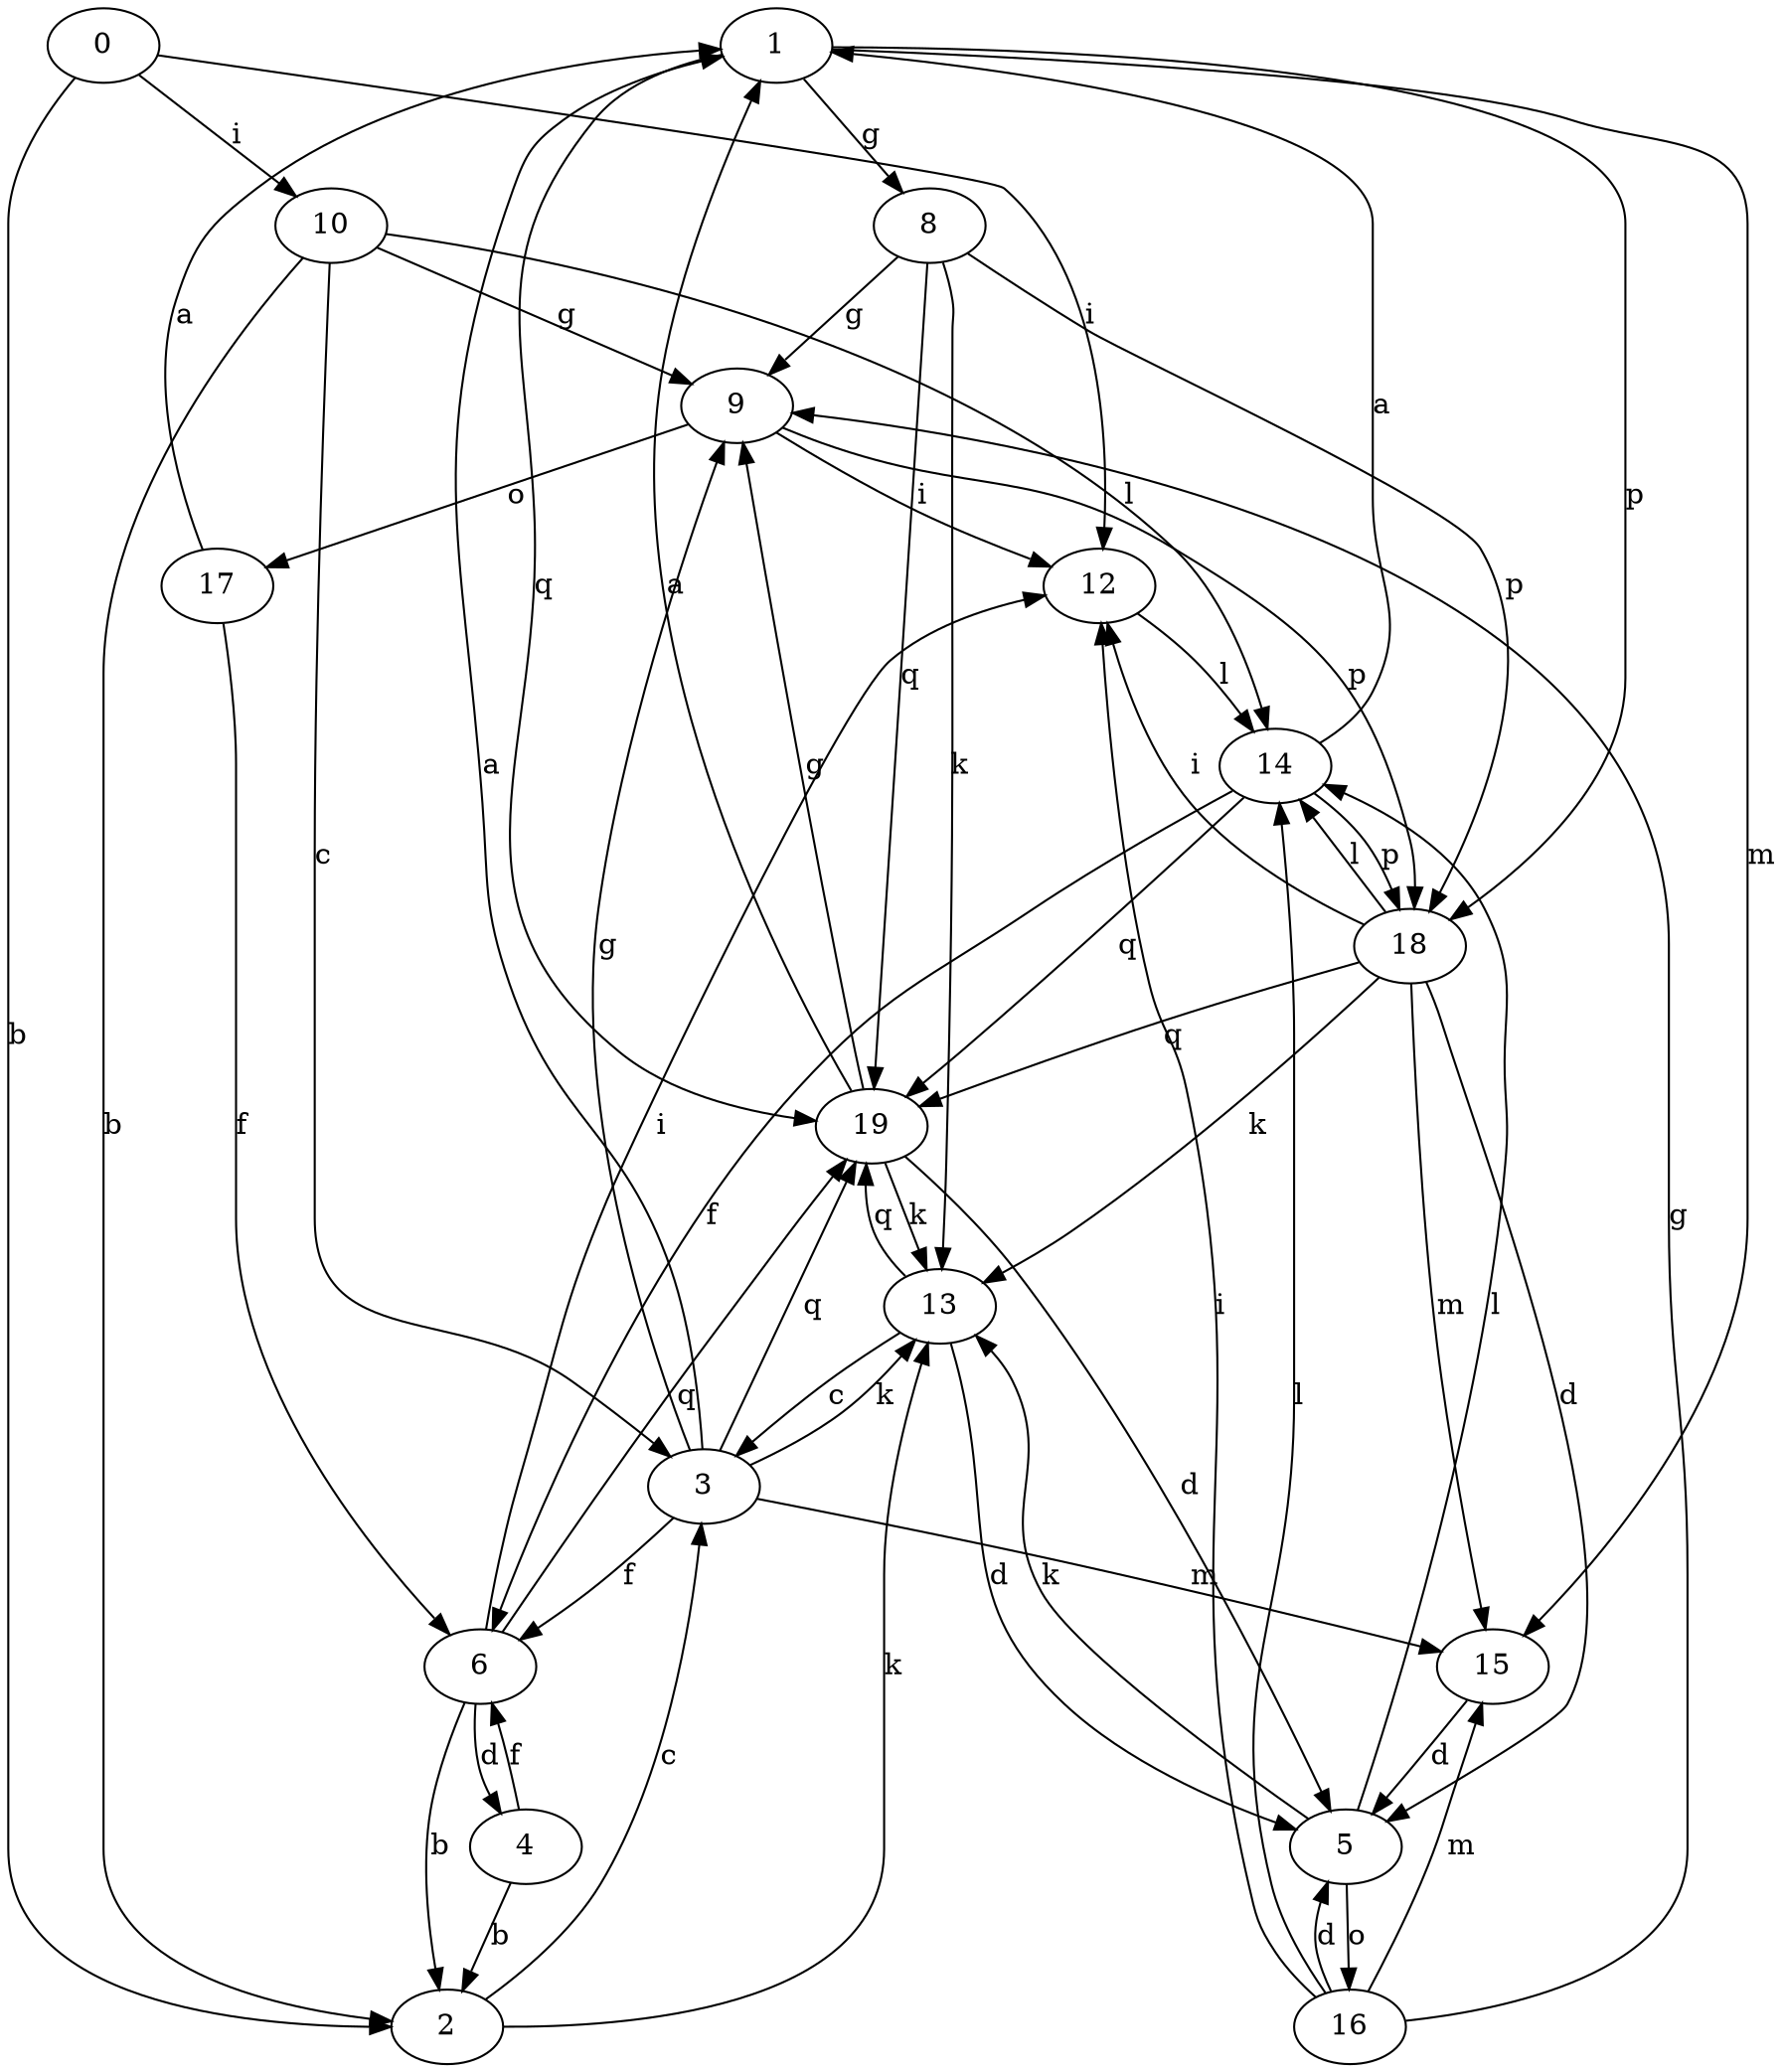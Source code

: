 strict digraph  {
1;
2;
3;
4;
5;
6;
8;
9;
10;
12;
13;
14;
0;
15;
16;
17;
18;
19;
1 -> 8  [label=g];
1 -> 15  [label=m];
1 -> 18  [label=p];
1 -> 19  [label=q];
2 -> 3  [label=c];
2 -> 13  [label=k];
3 -> 1  [label=a];
3 -> 6  [label=f];
3 -> 9  [label=g];
3 -> 13  [label=k];
3 -> 15  [label=m];
3 -> 19  [label=q];
4 -> 2  [label=b];
4 -> 6  [label=f];
5 -> 13  [label=k];
5 -> 14  [label=l];
5 -> 16  [label=o];
6 -> 2  [label=b];
6 -> 4  [label=d];
6 -> 12  [label=i];
6 -> 19  [label=q];
8 -> 9  [label=g];
8 -> 13  [label=k];
8 -> 18  [label=p];
8 -> 19  [label=q];
9 -> 12  [label=i];
9 -> 17  [label=o];
9 -> 18  [label=p];
10 -> 2  [label=b];
10 -> 3  [label=c];
10 -> 9  [label=g];
10 -> 14  [label=l];
12 -> 14  [label=l];
13 -> 3  [label=c];
13 -> 5  [label=d];
13 -> 19  [label=q];
14 -> 1  [label=a];
14 -> 6  [label=f];
14 -> 18  [label=p];
14 -> 19  [label=q];
0 -> 2  [label=b];
0 -> 10  [label=i];
0 -> 12  [label=i];
15 -> 5  [label=d];
16 -> 5  [label=d];
16 -> 9  [label=g];
16 -> 12  [label=i];
16 -> 14  [label=l];
16 -> 15  [label=m];
17 -> 1  [label=a];
17 -> 6  [label=f];
18 -> 5  [label=d];
18 -> 12  [label=i];
18 -> 13  [label=k];
18 -> 14  [label=l];
18 -> 15  [label=m];
18 -> 19  [label=q];
19 -> 1  [label=a];
19 -> 5  [label=d];
19 -> 9  [label=g];
19 -> 13  [label=k];
}
